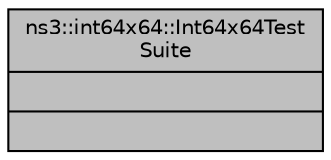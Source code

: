 digraph "ns3::int64x64::Int64x64TestSuite"
{
  edge [fontname="Helvetica",fontsize="10",labelfontname="Helvetica",labelfontsize="10"];
  node [fontname="Helvetica",fontsize="10",shape=record];
  Node1 [label="{ns3::int64x64::Int64x64Test\lSuite\n||}",height=0.2,width=0.4,color="black", fillcolor="grey75", style="filled", fontcolor="black"];
}
